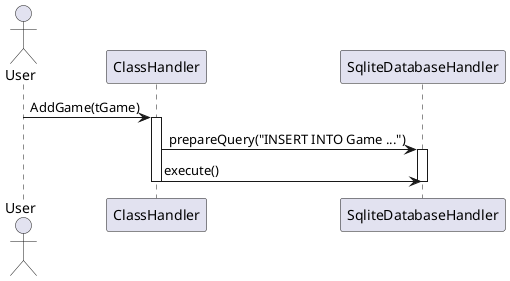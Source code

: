 @startuml AddGameSecuence
actor User

User -> ClassHandler: AddGame(tGame)
activate ClassHandler

ClassHandler -> SqliteDatabaseHandler: prepareQuery("INSERT INTO Game ...")
activate SqliteDatabaseHandler

ClassHandler -> SqliteDatabaseHandler: execute()
deactivate SqliteDatabaseHandler

deactivate ClassHandler
@enduml
